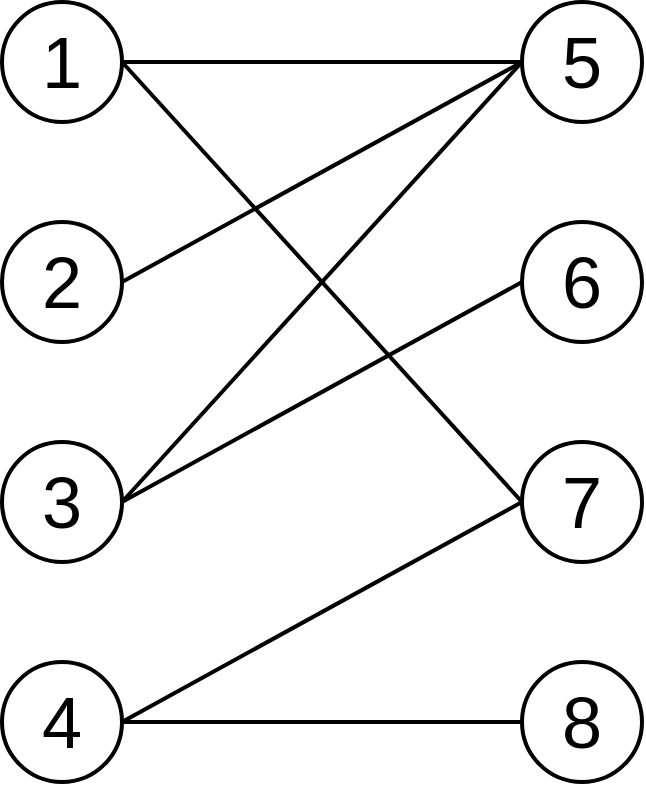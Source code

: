 <mxfile version="11.1.4" type="google"><diagram id="oSfOf8kQY1zH1iDUV6vZ" name="Page-1"><mxGraphModel dx="1997" dy="1090" grid="1" gridSize="10" guides="1" tooltips="1" connect="1" arrows="1" fold="1" page="1" pageScale="1" pageWidth="827" pageHeight="1169" math="0" shadow="0"><root><mxCell id="0"/><mxCell id="1" parent="0"/><mxCell id="Ypsx5x889Gr5saTU8bc8-1" value="&lt;font style=&quot;font-size: 36px&quot;&gt;1&lt;/font&gt;" style="ellipse;whiteSpace=wrap;html=1;aspect=fixed;strokeWidth=2;perimeterSpacing=0;flipV=1;" vertex="1" parent="1"><mxGeometry x="220" y="230" width="60" height="60" as="geometry"/></mxCell><mxCell id="Ypsx5x889Gr5saTU8bc8-10" value="&lt;font style=&quot;font-size: 36px&quot;&gt;2&lt;/font&gt;" style="ellipse;whiteSpace=wrap;html=1;aspect=fixed;strokeWidth=2;perimeterSpacing=0;flipH=1;" vertex="1" parent="1"><mxGeometry x="220" y="340" width="60" height="60" as="geometry"/></mxCell><mxCell id="Ypsx5x889Gr5saTU8bc8-11" value="&lt;font style=&quot;font-size: 36px&quot;&gt;6&lt;/font&gt;" style="ellipse;whiteSpace=wrap;html=1;aspect=fixed;strokeWidth=2;perimeterSpacing=0;" vertex="1" parent="1"><mxGeometry x="480" y="340" width="60" height="60" as="geometry"/></mxCell><mxCell id="Ypsx5x889Gr5saTU8bc8-12" value="&lt;font style=&quot;font-size: 36px&quot;&gt;3&lt;/font&gt;" style="ellipse;whiteSpace=wrap;html=1;aspect=fixed;strokeWidth=2;perimeterSpacing=0;flipV=1;" vertex="1" parent="1"><mxGeometry x="220" y="450" width="60" height="60" as="geometry"/></mxCell><mxCell id="Ypsx5x889Gr5saTU8bc8-13" value="&lt;font style=&quot;font-size: 36px&quot;&gt;5&lt;/font&gt;" style="ellipse;whiteSpace=wrap;html=1;aspect=fixed;strokeWidth=2;perimeterSpacing=0;flipH=1;flipV=1;" vertex="1" parent="1"><mxGeometry x="480" y="230" width="60" height="60" as="geometry"/></mxCell><mxCell id="Ypsx5x889Gr5saTU8bc8-14" value="&lt;font style=&quot;font-size: 36px&quot;&gt;8&lt;/font&gt;" style="ellipse;whiteSpace=wrap;html=1;aspect=fixed;strokeWidth=2;perimeterSpacing=0;" vertex="1" parent="1"><mxGeometry x="480" y="560" width="60" height="60" as="geometry"/></mxCell><mxCell id="Ypsx5x889Gr5saTU8bc8-15" value="&lt;font style=&quot;font-size: 36px&quot;&gt;4&lt;/font&gt;" style="ellipse;whiteSpace=wrap;html=1;aspect=fixed;strokeWidth=2;perimeterSpacing=0;flipH=1;" vertex="1" parent="1"><mxGeometry x="220" y="560" width="60" height="60" as="geometry"/></mxCell><mxCell id="Ypsx5x889Gr5saTU8bc8-16" value="&lt;font style=&quot;font-size: 36px&quot;&gt;7&lt;/font&gt;" style="ellipse;whiteSpace=wrap;html=1;aspect=fixed;strokeWidth=2;perimeterSpacing=0;" vertex="1" parent="1"><mxGeometry x="480" y="450" width="60" height="60" as="geometry"/></mxCell><mxCell id="Ypsx5x889Gr5saTU8bc8-17" value="" style="endArrow=none;html=1;exitX=1;exitY=0.5;exitDx=0;exitDy=0;entryX=0;entryY=0.5;entryDx=0;entryDy=0;strokeWidth=2;" edge="1" parent="1" source="Ypsx5x889Gr5saTU8bc8-1" target="Ypsx5x889Gr5saTU8bc8-16"><mxGeometry width="50" height="50" relative="1" as="geometry"><mxPoint x="220" y="580" as="sourcePoint"/><mxPoint x="270" y="530" as="targetPoint"/></mxGeometry></mxCell><mxCell id="Ypsx5x889Gr5saTU8bc8-18" value="" style="endArrow=none;html=1;exitX=0;exitY=0.5;exitDx=0;exitDy=0;strokeWidth=2;" edge="1" parent="1" source="Ypsx5x889Gr5saTU8bc8-16"><mxGeometry width="50" height="50" relative="1" as="geometry"><mxPoint x="290" y="270" as="sourcePoint"/><mxPoint x="280" y="590" as="targetPoint"/></mxGeometry></mxCell><mxCell id="Ypsx5x889Gr5saTU8bc8-19" value="" style="endArrow=none;html=1;exitX=1;exitY=0.5;exitDx=0;exitDy=0;entryX=0;entryY=0.5;entryDx=0;entryDy=0;strokeWidth=2;" edge="1" parent="1" source="Ypsx5x889Gr5saTU8bc8-12" target="Ypsx5x889Gr5saTU8bc8-11"><mxGeometry width="50" height="50" relative="1" as="geometry"><mxPoint x="300" y="280" as="sourcePoint"/><mxPoint x="510" y="280" as="targetPoint"/></mxGeometry></mxCell><mxCell id="Ypsx5x889Gr5saTU8bc8-20" value="" style="endArrow=none;html=1;exitX=0;exitY=0.5;exitDx=0;exitDy=0;entryX=1;entryY=0.5;entryDx=0;entryDy=0;strokeWidth=2;" edge="1" parent="1" source="Ypsx5x889Gr5saTU8bc8-13" target="Ypsx5x889Gr5saTU8bc8-10"><mxGeometry width="50" height="50" relative="1" as="geometry"><mxPoint x="310" y="290" as="sourcePoint"/><mxPoint x="520" y="290" as="targetPoint"/></mxGeometry></mxCell><mxCell id="Ypsx5x889Gr5saTU8bc8-21" value="" style="endArrow=none;html=1;exitX=0;exitY=0.5;exitDx=0;exitDy=0;strokeWidth=2;" edge="1" parent="1" source="Ypsx5x889Gr5saTU8bc8-13"><mxGeometry width="50" height="50" relative="1" as="geometry"><mxPoint x="320" y="300" as="sourcePoint"/><mxPoint x="280" y="480" as="targetPoint"/></mxGeometry></mxCell><mxCell id="Ypsx5x889Gr5saTU8bc8-22" value="" style="endArrow=none;html=1;strokeWidth=2;" edge="1" parent="1"><mxGeometry width="50" height="50" relative="1" as="geometry"><mxPoint x="280" y="260" as="sourcePoint"/><mxPoint x="480" y="260" as="targetPoint"/></mxGeometry></mxCell><mxCell id="Ypsx5x889Gr5saTU8bc8-23" value="" style="endArrow=none;html=1;exitX=1;exitY=0.5;exitDx=0;exitDy=0;entryX=0;entryY=0.5;entryDx=0;entryDy=0;strokeWidth=2;" edge="1" parent="1" source="Ypsx5x889Gr5saTU8bc8-15" target="Ypsx5x889Gr5saTU8bc8-14"><mxGeometry width="50" height="50" relative="1" as="geometry"><mxPoint x="340" y="320" as="sourcePoint"/><mxPoint x="550" y="320" as="targetPoint"/></mxGeometry></mxCell></root></mxGraphModel></diagram></mxfile>